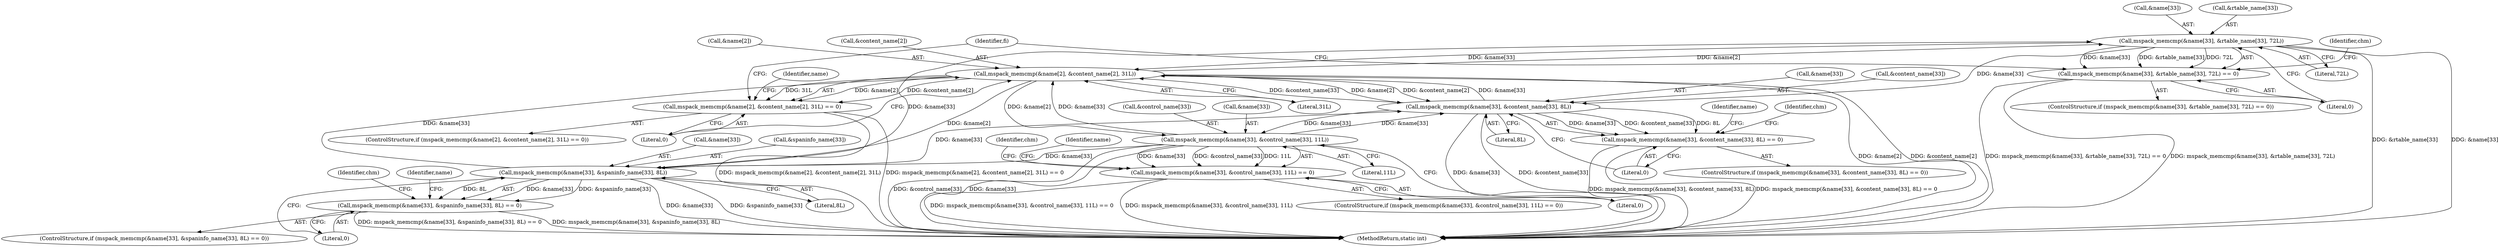 digraph "0_libmspack_72e70a921f0f07fee748aec2274b30784e1d312a@API" {
"1000999" [label="(Call,mspack_memcmp(&name[33], &rtable_name[33], 72L))"];
"1000919" [label="(Call,mspack_memcmp(&name[2], &content_name[2], 31L))"];
"1000933" [label="(Call,mspack_memcmp(&name[33], &content_name[33], 8L))"];
"1000977" [label="(Call,mspack_memcmp(&name[33], &spaninfo_name[33], 8L))"];
"1000955" [label="(Call,mspack_memcmp(&name[33], &control_name[33], 11L))"];
"1000999" [label="(Call,mspack_memcmp(&name[33], &rtable_name[33], 72L))"];
"1000918" [label="(Call,mspack_memcmp(&name[2], &content_name[2], 31L) == 0)"];
"1000932" [label="(Call,mspack_memcmp(&name[33], &content_name[33], 8L) == 0)"];
"1000954" [label="(Call,mspack_memcmp(&name[33], &control_name[33], 11L) == 0)"];
"1000976" [label="(Call,mspack_memcmp(&name[33], &spaninfo_name[33], 8L) == 0)"];
"1000998" [label="(Call,mspack_memcmp(&name[33], &rtable_name[33], 72L) == 0)"];
"1000982" [label="(Call,&spaninfo_name[33])"];
"1000964" [label="(Literal,11L)"];
"1000953" [label="(ControlStructure,if (mspack_memcmp(&name[33], &control_name[33], 11L) == 0))"];
"1000917" [label="(ControlStructure,if (mspack_memcmp(&name[2], &content_name[2], 31L) == 0))"];
"1000938" [label="(Call,&content_name[33])"];
"1000928" [label="(Literal,31L)"];
"1000918" [label="(Call,mspack_memcmp(&name[2], &content_name[2], 31L) == 0)"];
"1001020" [label="(Identifier,fi)"];
"1000992" [label="(Identifier,chm)"];
"1001002" [label="(Identifier,name)"];
"1000970" [label="(Identifier,chm)"];
"1000997" [label="(ControlStructure,if (mspack_memcmp(&name[33], &rtable_name[33], 72L) == 0))"];
"1000998" [label="(Call,mspack_memcmp(&name[33], &rtable_name[33], 72L) == 0)"];
"1000975" [label="(ControlStructure,if (mspack_memcmp(&name[33], &spaninfo_name[33], 8L) == 0))"];
"1000931" [label="(ControlStructure,if (mspack_memcmp(&name[33], &content_name[33], 8L) == 0))"];
"1000933" [label="(Call,mspack_memcmp(&name[33], &content_name[33], 8L))"];
"1000980" [label="(Identifier,name)"];
"1000976" [label="(Call,mspack_memcmp(&name[33], &spaninfo_name[33], 8L) == 0)"];
"1001014" [label="(Identifier,chm)"];
"1000920" [label="(Call,&name[2])"];
"1000943" [label="(Literal,0)"];
"1000919" [label="(Call,mspack_memcmp(&name[2], &content_name[2], 31L))"];
"1000936" [label="(Identifier,name)"];
"1000986" [label="(Literal,8L)"];
"1001009" [label="(Literal,0)"];
"1000954" [label="(Call,mspack_memcmp(&name[33], &control_name[33], 11L) == 0)"];
"1001000" [label="(Call,&name[33])"];
"1000932" [label="(Call,mspack_memcmp(&name[33], &content_name[33], 8L) == 0)"];
"1000977" [label="(Call,mspack_memcmp(&name[33], &spaninfo_name[33], 8L))"];
"1000942" [label="(Literal,8L)"];
"1000924" [label="(Call,&content_name[2])"];
"1000978" [label="(Call,&name[33])"];
"1001008" [label="(Literal,72L)"];
"1000929" [label="(Literal,0)"];
"1000999" [label="(Call,mspack_memcmp(&name[33], &rtable_name[33], 72L))"];
"1000948" [label="(Identifier,chm)"];
"1000955" [label="(Call,mspack_memcmp(&name[33], &control_name[33], 11L))"];
"1001065" [label="(MethodReturn,static int)"];
"1001004" [label="(Call,&rtable_name[33])"];
"1000965" [label="(Literal,0)"];
"1000958" [label="(Identifier,name)"];
"1000934" [label="(Call,&name[33])"];
"1000960" [label="(Call,&control_name[33])"];
"1000956" [label="(Call,&name[33])"];
"1000987" [label="(Literal,0)"];
"1000999" -> "1000998"  [label="AST: "];
"1000999" -> "1001008"  [label="CFG: "];
"1001000" -> "1000999"  [label="AST: "];
"1001004" -> "1000999"  [label="AST: "];
"1001008" -> "1000999"  [label="AST: "];
"1001009" -> "1000999"  [label="CFG: "];
"1000999" -> "1001065"  [label="DDG: &rtable_name[33]"];
"1000999" -> "1001065"  [label="DDG: &name[33]"];
"1000999" -> "1000919"  [label="DDG: &name[33]"];
"1000999" -> "1000933"  [label="DDG: &name[33]"];
"1000999" -> "1000998"  [label="DDG: &name[33]"];
"1000999" -> "1000998"  [label="DDG: &rtable_name[33]"];
"1000999" -> "1000998"  [label="DDG: 72L"];
"1000919" -> "1000999"  [label="DDG: &name[2]"];
"1000977" -> "1000999"  [label="DDG: &name[33]"];
"1000919" -> "1000918"  [label="AST: "];
"1000919" -> "1000928"  [label="CFG: "];
"1000920" -> "1000919"  [label="AST: "];
"1000924" -> "1000919"  [label="AST: "];
"1000928" -> "1000919"  [label="AST: "];
"1000929" -> "1000919"  [label="CFG: "];
"1000919" -> "1001065"  [label="DDG: &name[2]"];
"1000919" -> "1001065"  [label="DDG: &content_name[2]"];
"1000919" -> "1000918"  [label="DDG: &name[2]"];
"1000919" -> "1000918"  [label="DDG: &content_name[2]"];
"1000919" -> "1000918"  [label="DDG: 31L"];
"1000933" -> "1000919"  [label="DDG: &name[33]"];
"1000933" -> "1000919"  [label="DDG: &content_name[33]"];
"1000977" -> "1000919"  [label="DDG: &name[33]"];
"1000955" -> "1000919"  [label="DDG: &name[33]"];
"1000919" -> "1000933"  [label="DDG: &name[2]"];
"1000919" -> "1000933"  [label="DDG: &content_name[2]"];
"1000919" -> "1000955"  [label="DDG: &name[2]"];
"1000919" -> "1000977"  [label="DDG: &name[2]"];
"1000933" -> "1000932"  [label="AST: "];
"1000933" -> "1000942"  [label="CFG: "];
"1000934" -> "1000933"  [label="AST: "];
"1000938" -> "1000933"  [label="AST: "];
"1000942" -> "1000933"  [label="AST: "];
"1000943" -> "1000933"  [label="CFG: "];
"1000933" -> "1001065"  [label="DDG: &name[33]"];
"1000933" -> "1001065"  [label="DDG: &content_name[33]"];
"1000933" -> "1000932"  [label="DDG: &name[33]"];
"1000933" -> "1000932"  [label="DDG: &content_name[33]"];
"1000933" -> "1000932"  [label="DDG: 8L"];
"1000977" -> "1000933"  [label="DDG: &name[33]"];
"1000955" -> "1000933"  [label="DDG: &name[33]"];
"1000933" -> "1000955"  [label="DDG: &name[33]"];
"1000977" -> "1000976"  [label="AST: "];
"1000977" -> "1000986"  [label="CFG: "];
"1000978" -> "1000977"  [label="AST: "];
"1000982" -> "1000977"  [label="AST: "];
"1000986" -> "1000977"  [label="AST: "];
"1000987" -> "1000977"  [label="CFG: "];
"1000977" -> "1001065"  [label="DDG: &spaninfo_name[33]"];
"1000977" -> "1001065"  [label="DDG: &name[33]"];
"1000977" -> "1000976"  [label="DDG: &name[33]"];
"1000977" -> "1000976"  [label="DDG: &spaninfo_name[33]"];
"1000977" -> "1000976"  [label="DDG: 8L"];
"1000955" -> "1000977"  [label="DDG: &name[33]"];
"1000955" -> "1000954"  [label="AST: "];
"1000955" -> "1000964"  [label="CFG: "];
"1000956" -> "1000955"  [label="AST: "];
"1000960" -> "1000955"  [label="AST: "];
"1000964" -> "1000955"  [label="AST: "];
"1000965" -> "1000955"  [label="CFG: "];
"1000955" -> "1001065"  [label="DDG: &control_name[33]"];
"1000955" -> "1001065"  [label="DDG: &name[33]"];
"1000955" -> "1000954"  [label="DDG: &name[33]"];
"1000955" -> "1000954"  [label="DDG: &control_name[33]"];
"1000955" -> "1000954"  [label="DDG: 11L"];
"1000918" -> "1000917"  [label="AST: "];
"1000918" -> "1000929"  [label="CFG: "];
"1000929" -> "1000918"  [label="AST: "];
"1000936" -> "1000918"  [label="CFG: "];
"1001020" -> "1000918"  [label="CFG: "];
"1000918" -> "1001065"  [label="DDG: mspack_memcmp(&name[2], &content_name[2], 31L) == 0"];
"1000918" -> "1001065"  [label="DDG: mspack_memcmp(&name[2], &content_name[2], 31L)"];
"1000932" -> "1000931"  [label="AST: "];
"1000932" -> "1000943"  [label="CFG: "];
"1000943" -> "1000932"  [label="AST: "];
"1000948" -> "1000932"  [label="CFG: "];
"1000958" -> "1000932"  [label="CFG: "];
"1000932" -> "1001065"  [label="DDG: mspack_memcmp(&name[33], &content_name[33], 8L)"];
"1000932" -> "1001065"  [label="DDG: mspack_memcmp(&name[33], &content_name[33], 8L) == 0"];
"1000954" -> "1000953"  [label="AST: "];
"1000954" -> "1000965"  [label="CFG: "];
"1000965" -> "1000954"  [label="AST: "];
"1000970" -> "1000954"  [label="CFG: "];
"1000980" -> "1000954"  [label="CFG: "];
"1000954" -> "1001065"  [label="DDG: mspack_memcmp(&name[33], &control_name[33], 11L) == 0"];
"1000954" -> "1001065"  [label="DDG: mspack_memcmp(&name[33], &control_name[33], 11L)"];
"1000976" -> "1000975"  [label="AST: "];
"1000976" -> "1000987"  [label="CFG: "];
"1000987" -> "1000976"  [label="AST: "];
"1000992" -> "1000976"  [label="CFG: "];
"1001002" -> "1000976"  [label="CFG: "];
"1000976" -> "1001065"  [label="DDG: mspack_memcmp(&name[33], &spaninfo_name[33], 8L)"];
"1000976" -> "1001065"  [label="DDG: mspack_memcmp(&name[33], &spaninfo_name[33], 8L) == 0"];
"1000998" -> "1000997"  [label="AST: "];
"1000998" -> "1001009"  [label="CFG: "];
"1001009" -> "1000998"  [label="AST: "];
"1001014" -> "1000998"  [label="CFG: "];
"1001020" -> "1000998"  [label="CFG: "];
"1000998" -> "1001065"  [label="DDG: mspack_memcmp(&name[33], &rtable_name[33], 72L) == 0"];
"1000998" -> "1001065"  [label="DDG: mspack_memcmp(&name[33], &rtable_name[33], 72L)"];
}
